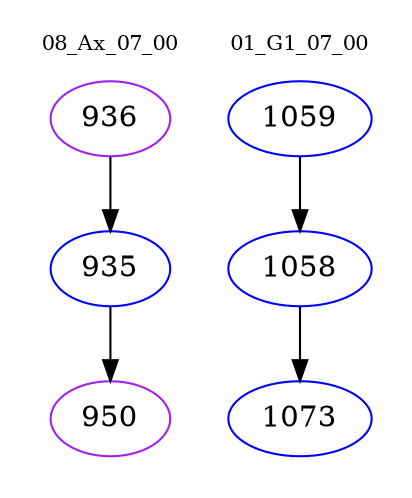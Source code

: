 digraph{
subgraph cluster_0 {
color = white
label = "08_Ax_07_00";
fontsize=10;
T0_936 [label="936", color="purple"]
T0_936 -> T0_935 [color="black"]
T0_935 [label="935", color="blue"]
T0_935 -> T0_950 [color="black"]
T0_950 [label="950", color="purple"]
}
subgraph cluster_1 {
color = white
label = "01_G1_07_00";
fontsize=10;
T1_1059 [label="1059", color="blue"]
T1_1059 -> T1_1058 [color="black"]
T1_1058 [label="1058", color="blue"]
T1_1058 -> T1_1073 [color="black"]
T1_1073 [label="1073", color="blue"]
}
}
